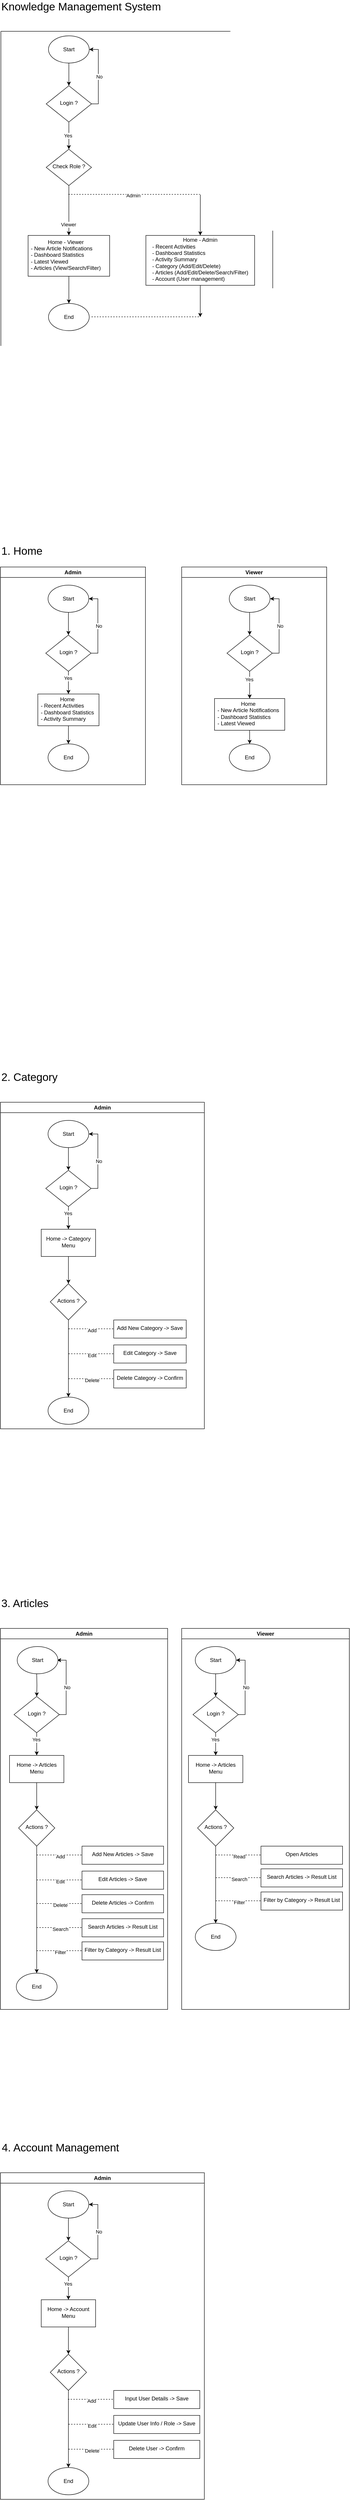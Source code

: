<mxfile version="28.2.5">
  <diagram id="C5RBs43oDa-KdzZeNtuy" name="Page-1">
    <mxGraphModel dx="1418" dy="756" grid="1" gridSize="10" guides="1" tooltips="1" connect="1" arrows="1" fold="1" page="1" pageScale="1" pageWidth="827" pageHeight="1169" math="0" shadow="0">
      <root>
        <mxCell id="WIyWlLk6GJQsqaUBKTNV-0" />
        <mxCell id="WIyWlLk6GJQsqaUBKTNV-1" parent="WIyWlLk6GJQsqaUBKTNV-0" />
        <mxCell id="KvHcU47rv7xYEL3rzJnX-13" value="" style="swimlane;startSize=0;" parent="WIyWlLk6GJQsqaUBKTNV-1" vertex="1">
          <mxGeometry x="41" y="79" width="600" height="720" as="geometry" />
        </mxCell>
        <mxCell id="KvHcU47rv7xYEL3rzJnX-27" style="edgeStyle=orthogonalEdgeStyle;rounded=0;orthogonalLoop=1;jettySize=auto;html=1;entryX=1;entryY=0.5;entryDx=0;entryDy=0;" parent="KvHcU47rv7xYEL3rzJnX-13" source="KvHcU47rv7xYEL3rzJnX-29" target="KvHcU47rv7xYEL3rzJnX-33" edge="1">
          <mxGeometry relative="1" as="geometry">
            <Array as="points">
              <mxPoint x="215" y="160" />
              <mxPoint x="215" y="40" />
            </Array>
          </mxGeometry>
        </mxCell>
        <mxCell id="KvHcU47rv7xYEL3rzJnX-28" value="No" style="edgeLabel;html=1;align=center;verticalAlign=middle;resizable=0;points=[];" parent="KvHcU47rv7xYEL3rzJnX-27" vertex="1" connectable="0">
          <mxGeometry x="-0.032" y="-2" relative="1" as="geometry">
            <mxPoint as="offset" />
          </mxGeometry>
        </mxCell>
        <mxCell id="KvHcU47rv7xYEL3rzJnX-37" value="" style="edgeStyle=orthogonalEdgeStyle;rounded=0;orthogonalLoop=1;jettySize=auto;html=1;" parent="KvHcU47rv7xYEL3rzJnX-13" source="KvHcU47rv7xYEL3rzJnX-29" target="KvHcU47rv7xYEL3rzJnX-36" edge="1">
          <mxGeometry relative="1" as="geometry" />
        </mxCell>
        <mxCell id="KvHcU47rv7xYEL3rzJnX-38" value="Yes" style="edgeLabel;html=1;align=center;verticalAlign=middle;resizable=0;points=[];" parent="KvHcU47rv7xYEL3rzJnX-37" vertex="1" connectable="0">
          <mxGeometry y="-2" relative="1" as="geometry">
            <mxPoint as="offset" />
          </mxGeometry>
        </mxCell>
        <mxCell id="KvHcU47rv7xYEL3rzJnX-29" value="Login ?" style="rhombus;whiteSpace=wrap;html=1;shadow=0;fontFamily=Helvetica;fontSize=12;align=center;strokeWidth=1;spacing=6;spacingTop=-4;" parent="KvHcU47rv7xYEL3rzJnX-13" vertex="1">
          <mxGeometry x="100" y="120" width="100" height="80" as="geometry" />
        </mxCell>
        <mxCell id="KvHcU47rv7xYEL3rzJnX-32" value="" style="edgeStyle=orthogonalEdgeStyle;rounded=0;orthogonalLoop=1;jettySize=auto;html=1;" parent="KvHcU47rv7xYEL3rzJnX-13" source="KvHcU47rv7xYEL3rzJnX-33" target="KvHcU47rv7xYEL3rzJnX-29" edge="1">
          <mxGeometry relative="1" as="geometry" />
        </mxCell>
        <mxCell id="KvHcU47rv7xYEL3rzJnX-33" value="Start" style="ellipse;whiteSpace=wrap;html=1;" parent="KvHcU47rv7xYEL3rzJnX-13" vertex="1">
          <mxGeometry x="105" y="10" width="90" height="60" as="geometry" />
        </mxCell>
        <mxCell id="KvHcU47rv7xYEL3rzJnX-57" style="edgeStyle=orthogonalEdgeStyle;rounded=0;orthogonalLoop=1;jettySize=auto;html=1;entryX=0.5;entryY=0;entryDx=0;entryDy=0;" parent="KvHcU47rv7xYEL3rzJnX-13" source="KvHcU47rv7xYEL3rzJnX-36" target="KvHcU47rv7xYEL3rzJnX-41" edge="1">
          <mxGeometry relative="1" as="geometry" />
        </mxCell>
        <mxCell id="KvHcU47rv7xYEL3rzJnX-62" value="Viewer" style="edgeLabel;html=1;align=center;verticalAlign=middle;resizable=0;points=[];" parent="KvHcU47rv7xYEL3rzJnX-57" vertex="1" connectable="0">
          <mxGeometry x="0.564" y="-1" relative="1" as="geometry">
            <mxPoint as="offset" />
          </mxGeometry>
        </mxCell>
        <mxCell id="KvHcU47rv7xYEL3rzJnX-36" value="Check Role ?" style="rhombus;whiteSpace=wrap;html=1;shadow=0;fontFamily=Helvetica;fontSize=12;align=center;strokeWidth=1;spacing=6;spacingTop=-4;" parent="KvHcU47rv7xYEL3rzJnX-13" vertex="1">
          <mxGeometry x="100" y="260" width="100" height="80" as="geometry" />
        </mxCell>
        <mxCell id="KvHcU47rv7xYEL3rzJnX-56" style="edgeStyle=orthogonalEdgeStyle;rounded=0;orthogonalLoop=1;jettySize=auto;html=1;entryX=0.5;entryY=0;entryDx=0;entryDy=0;" parent="KvHcU47rv7xYEL3rzJnX-13" source="KvHcU47rv7xYEL3rzJnX-41" target="KvHcU47rv7xYEL3rzJnX-54" edge="1">
          <mxGeometry relative="1" as="geometry" />
        </mxCell>
        <mxCell id="KvHcU47rv7xYEL3rzJnX-41" value="&lt;div style=&quot;text-align: center;&quot;&gt;&lt;span style=&quot;background-color: transparent; color: light-dark(rgb(0, 0, 0), rgb(255, 255, 255));&quot;&gt;Home - Viewer&lt;/span&gt;&lt;/div&gt;- New Article Notifications&lt;br&gt;- Dashboard Statistics&lt;br&gt;- Latest Viewed&lt;br&gt;- Articles (View/Search/Filter)" style="whiteSpace=wrap;html=1;shadow=0;strokeWidth=1;spacing=6;spacingTop=-4;align=left;" parent="KvHcU47rv7xYEL3rzJnX-13" vertex="1">
          <mxGeometry x="60" y="450" width="180" height="90" as="geometry" />
        </mxCell>
        <mxCell id="KvHcU47rv7xYEL3rzJnX-54" value="End" style="ellipse;whiteSpace=wrap;html=1;" parent="KvHcU47rv7xYEL3rzJnX-13" vertex="1">
          <mxGeometry x="105" y="600" width="90" height="60" as="geometry" />
        </mxCell>
        <mxCell id="KvHcU47rv7xYEL3rzJnX-58" value="&lt;div&gt;&lt;span style=&quot;background-color: transparent; color: light-dark(rgb(0, 0, 0), rgb(255, 255, 255));&quot;&gt;Home - Admin&lt;/span&gt;&lt;/div&gt;&lt;span style=&quot;&quot;&gt;&lt;div style=&quot;text-align: left;&quot;&gt;&lt;span style=&quot;background-color: transparent; color: light-dark(rgb(0, 0, 0), rgb(255, 255, 255));&quot;&gt;- Recent Activities&lt;br&gt;- Dashboard Statistics&lt;br&gt;- Activity Summary&lt;/span&gt;&lt;/div&gt;&lt;/span&gt;&lt;span style=&quot;&quot;&gt;&lt;div style=&quot;text-align: left;&quot;&gt;&lt;span style=&quot;background-color: transparent; color: light-dark(rgb(0, 0, 0), rgb(255, 255, 255));&quot;&gt;- Category (Add/Edit/Delete)&lt;/span&gt;&lt;/div&gt;&lt;/span&gt;&lt;span style=&quot;&quot;&gt;&lt;div style=&quot;text-align: left;&quot;&gt;&lt;span style=&quot;background-color: transparent; color: light-dark(rgb(0, 0, 0), rgb(255, 255, 255));&quot;&gt;- Articles (Add/Edit/Delete/Search/Filter)&lt;br&gt;- Account (User management)&lt;/span&gt;&lt;/div&gt;&lt;/span&gt;" style="whiteSpace=wrap;html=1;shadow=0;strokeWidth=1;spacing=6;spacingTop=-4;" parent="KvHcU47rv7xYEL3rzJnX-13" vertex="1">
          <mxGeometry x="320" y="450" width="240" height="110" as="geometry" />
        </mxCell>
        <mxCell id="KvHcU47rv7xYEL3rzJnX-59" value="" style="endArrow=classic;html=1;rounded=0;entryX=0.5;entryY=0;entryDx=0;entryDy=0;exitX=0.667;exitY=0.5;exitDx=0;exitDy=0;exitPerimeter=0;" parent="KvHcU47rv7xYEL3rzJnX-13" target="KvHcU47rv7xYEL3rzJnX-58" edge="1">
          <mxGeometry width="50" height="50" relative="1" as="geometry">
            <mxPoint x="440.2" y="360" as="sourcePoint" />
            <mxPoint x="400" y="350" as="targetPoint" />
          </mxGeometry>
        </mxCell>
        <mxCell id="KvHcU47rv7xYEL3rzJnX-63" value="" style="endArrow=classic;html=1;rounded=0;exitX=0.5;exitY=1;exitDx=0;exitDy=0;" parent="KvHcU47rv7xYEL3rzJnX-13" source="KvHcU47rv7xYEL3rzJnX-58" edge="1">
          <mxGeometry width="50" height="50" relative="1" as="geometry">
            <mxPoint x="350" y="400" as="sourcePoint" />
            <mxPoint x="440" y="630" as="targetPoint" />
          </mxGeometry>
        </mxCell>
        <mxCell id="KvHcU47rv7xYEL3rzJnX-64" value="" style="endArrow=none;dashed=1;html=1;rounded=0;" parent="KvHcU47rv7xYEL3rzJnX-13" edge="1">
          <mxGeometry width="50" height="50" relative="1" as="geometry">
            <mxPoint x="200" y="629.5" as="sourcePoint" />
            <mxPoint x="440" y="629.5" as="targetPoint" />
            <Array as="points">
              <mxPoint x="200" y="629.5" />
            </Array>
          </mxGeometry>
        </mxCell>
        <mxCell id="KvHcU47rv7xYEL3rzJnX-60" value="" style="endArrow=none;dashed=1;html=1;rounded=0;" parent="KvHcU47rv7xYEL3rzJnX-13" edge="1">
          <mxGeometry width="50" height="50" relative="1" as="geometry">
            <mxPoint x="149" y="359.5" as="sourcePoint" />
            <mxPoint x="439" y="359.5" as="targetPoint" />
          </mxGeometry>
        </mxCell>
        <mxCell id="KvHcU47rv7xYEL3rzJnX-61" value="Admin" style="edgeLabel;html=1;align=center;verticalAlign=middle;resizable=0;points=[];" parent="KvHcU47rv7xYEL3rzJnX-60" vertex="1" connectable="0">
          <mxGeometry x="-0.014" y="-2" relative="1" as="geometry">
            <mxPoint as="offset" />
          </mxGeometry>
        </mxCell>
        <mxCell id="snpb0dGP6pKVzHkLgJxg-0" value="&lt;font style=&quot;font-size: 24px;&quot;&gt;Knowledge Management System&lt;/font&gt;" style="text;html=1;align=left;verticalAlign=middle;whiteSpace=wrap;rounded=0;" parent="WIyWlLk6GJQsqaUBKTNV-1" vertex="1">
          <mxGeometry x="40" y="10" width="380" height="30" as="geometry" />
        </mxCell>
        <mxCell id="snpb0dGP6pKVzHkLgJxg-1" value="Admin" style="swimlane;whiteSpace=wrap;html=1;" parent="WIyWlLk6GJQsqaUBKTNV-1" vertex="1">
          <mxGeometry x="40" y="1260" width="320" height="480" as="geometry">
            <mxRectangle x="430" y="510" width="140" height="30" as="alternateBounds" />
          </mxGeometry>
        </mxCell>
        <mxCell id="snpb0dGP6pKVzHkLgJxg-2" value="" style="edgeStyle=orthogonalEdgeStyle;rounded=0;orthogonalLoop=1;jettySize=auto;html=1;" parent="snpb0dGP6pKVzHkLgJxg-1" source="snpb0dGP6pKVzHkLgJxg-6" target="snpb0dGP6pKVzHkLgJxg-8" edge="1">
          <mxGeometry relative="1" as="geometry" />
        </mxCell>
        <mxCell id="snpb0dGP6pKVzHkLgJxg-3" value="Yes" style="edgeLabel;html=1;align=center;verticalAlign=middle;resizable=0;points=[];" parent="snpb0dGP6pKVzHkLgJxg-2" vertex="1" connectable="0">
          <mxGeometry x="-0.4" y="-1" relative="1" as="geometry">
            <mxPoint as="offset" />
          </mxGeometry>
        </mxCell>
        <mxCell id="snpb0dGP6pKVzHkLgJxg-4" style="edgeStyle=orthogonalEdgeStyle;rounded=0;orthogonalLoop=1;jettySize=auto;html=1;entryX=1;entryY=0.5;entryDx=0;entryDy=0;" parent="snpb0dGP6pKVzHkLgJxg-1" source="snpb0dGP6pKVzHkLgJxg-6" target="snpb0dGP6pKVzHkLgJxg-10" edge="1">
          <mxGeometry relative="1" as="geometry">
            <Array as="points">
              <mxPoint x="215" y="190" />
              <mxPoint x="215" y="70" />
            </Array>
          </mxGeometry>
        </mxCell>
        <mxCell id="snpb0dGP6pKVzHkLgJxg-5" value="No" style="edgeLabel;html=1;align=center;verticalAlign=middle;resizable=0;points=[];" parent="snpb0dGP6pKVzHkLgJxg-4" vertex="1" connectable="0">
          <mxGeometry x="-0.032" y="-2" relative="1" as="geometry">
            <mxPoint as="offset" />
          </mxGeometry>
        </mxCell>
        <mxCell id="snpb0dGP6pKVzHkLgJxg-6" value="Login ?" style="rhombus;whiteSpace=wrap;html=1;shadow=0;fontFamily=Helvetica;fontSize=12;align=center;strokeWidth=1;spacing=6;spacingTop=-4;" parent="snpb0dGP6pKVzHkLgJxg-1" vertex="1">
          <mxGeometry x="100" y="150" width="100" height="80" as="geometry" />
        </mxCell>
        <mxCell id="snpb0dGP6pKVzHkLgJxg-7" value="" style="edgeStyle=orthogonalEdgeStyle;rounded=0;orthogonalLoop=1;jettySize=auto;html=1;" parent="snpb0dGP6pKVzHkLgJxg-1" source="snpb0dGP6pKVzHkLgJxg-8" target="snpb0dGP6pKVzHkLgJxg-11" edge="1">
          <mxGeometry relative="1" as="geometry" />
        </mxCell>
        <mxCell id="snpb0dGP6pKVzHkLgJxg-8" value="&lt;div style=&quot;&quot;&gt;&lt;div style=&quot;text-align: center;&quot;&gt;&lt;span style=&quot;background-color: transparent; color: light-dark(rgb(0, 0, 0), rgb(255, 255, 255));&quot;&gt;Home&lt;/span&gt;&lt;/div&gt;&lt;div style=&quot;&quot;&gt;&lt;span style=&quot;background-color: transparent; color: light-dark(rgb(0, 0, 0), rgb(255, 255, 255));&quot;&gt;- Recent Activities&lt;/span&gt;&lt;/div&gt;&lt;span style=&quot;&quot;&gt;- Dashboard Statistics&lt;/span&gt;&lt;/div&gt;&lt;div style=&quot;&quot;&gt;&lt;span style=&quot;background-color: transparent; color: light-dark(rgb(0, 0, 0), rgb(255, 255, 255));&quot;&gt;- Activity Summary&lt;/span&gt;&lt;/div&gt;" style="whiteSpace=wrap;html=1;shadow=0;strokeWidth=1;spacing=6;spacingTop=-4;align=left;" parent="snpb0dGP6pKVzHkLgJxg-1" vertex="1">
          <mxGeometry x="82.5" y="280" width="135" height="70" as="geometry" />
        </mxCell>
        <mxCell id="snpb0dGP6pKVzHkLgJxg-9" value="" style="edgeStyle=orthogonalEdgeStyle;rounded=0;orthogonalLoop=1;jettySize=auto;html=1;" parent="snpb0dGP6pKVzHkLgJxg-1" source="snpb0dGP6pKVzHkLgJxg-10" target="snpb0dGP6pKVzHkLgJxg-6" edge="1">
          <mxGeometry relative="1" as="geometry" />
        </mxCell>
        <mxCell id="snpb0dGP6pKVzHkLgJxg-10" value="Start" style="ellipse;whiteSpace=wrap;html=1;" parent="snpb0dGP6pKVzHkLgJxg-1" vertex="1">
          <mxGeometry x="105" y="40" width="90" height="60" as="geometry" />
        </mxCell>
        <mxCell id="snpb0dGP6pKVzHkLgJxg-11" value="End" style="ellipse;whiteSpace=wrap;html=1;" parent="snpb0dGP6pKVzHkLgJxg-1" vertex="1">
          <mxGeometry x="105" y="390" width="90" height="60" as="geometry" />
        </mxCell>
        <mxCell id="snpb0dGP6pKVzHkLgJxg-12" value="Viewer" style="swimlane;whiteSpace=wrap;html=1;" parent="WIyWlLk6GJQsqaUBKTNV-1" vertex="1">
          <mxGeometry x="440" y="1260" width="320" height="480" as="geometry">
            <mxRectangle x="430" y="510" width="140" height="30" as="alternateBounds" />
          </mxGeometry>
        </mxCell>
        <mxCell id="snpb0dGP6pKVzHkLgJxg-13" value="" style="edgeStyle=orthogonalEdgeStyle;rounded=0;orthogonalLoop=1;jettySize=auto;html=1;" parent="snpb0dGP6pKVzHkLgJxg-12" source="snpb0dGP6pKVzHkLgJxg-17" target="snpb0dGP6pKVzHkLgJxg-19" edge="1">
          <mxGeometry relative="1" as="geometry" />
        </mxCell>
        <mxCell id="snpb0dGP6pKVzHkLgJxg-14" value="Yes" style="edgeLabel;html=1;align=center;verticalAlign=middle;resizable=0;points=[];" parent="snpb0dGP6pKVzHkLgJxg-13" vertex="1" connectable="0">
          <mxGeometry x="-0.4" y="-1" relative="1" as="geometry">
            <mxPoint as="offset" />
          </mxGeometry>
        </mxCell>
        <mxCell id="snpb0dGP6pKVzHkLgJxg-15" style="edgeStyle=orthogonalEdgeStyle;rounded=0;orthogonalLoop=1;jettySize=auto;html=1;entryX=1;entryY=0.5;entryDx=0;entryDy=0;" parent="snpb0dGP6pKVzHkLgJxg-12" source="snpb0dGP6pKVzHkLgJxg-17" target="snpb0dGP6pKVzHkLgJxg-21" edge="1">
          <mxGeometry relative="1" as="geometry">
            <Array as="points">
              <mxPoint x="215" y="190" />
              <mxPoint x="215" y="70" />
            </Array>
          </mxGeometry>
        </mxCell>
        <mxCell id="snpb0dGP6pKVzHkLgJxg-16" value="No" style="edgeLabel;html=1;align=center;verticalAlign=middle;resizable=0;points=[];" parent="snpb0dGP6pKVzHkLgJxg-15" vertex="1" connectable="0">
          <mxGeometry x="-0.032" y="-2" relative="1" as="geometry">
            <mxPoint as="offset" />
          </mxGeometry>
        </mxCell>
        <mxCell id="snpb0dGP6pKVzHkLgJxg-17" value="Login ?" style="rhombus;whiteSpace=wrap;html=1;shadow=0;fontFamily=Helvetica;fontSize=12;align=center;strokeWidth=1;spacing=6;spacingTop=-4;" parent="snpb0dGP6pKVzHkLgJxg-12" vertex="1">
          <mxGeometry x="100" y="150" width="100" height="80" as="geometry" />
        </mxCell>
        <mxCell id="snpb0dGP6pKVzHkLgJxg-18" value="" style="edgeStyle=orthogonalEdgeStyle;rounded=0;orthogonalLoop=1;jettySize=auto;html=1;" parent="snpb0dGP6pKVzHkLgJxg-12" source="snpb0dGP6pKVzHkLgJxg-19" target="snpb0dGP6pKVzHkLgJxg-22" edge="1">
          <mxGeometry relative="1" as="geometry" />
        </mxCell>
        <mxCell id="snpb0dGP6pKVzHkLgJxg-19" value="&lt;div style=&quot;text-align: center;&quot;&gt;&lt;span style=&quot;background-color: transparent; color: light-dark(rgb(0, 0, 0), rgb(255, 255, 255));&quot;&gt;Home&lt;/span&gt;&lt;/div&gt;&lt;span style=&quot;&quot;&gt;&lt;div style=&quot;&quot;&gt;- New Article Notifications&lt;br&gt;- Dashboard Statistics&lt;br&gt;- Latest Viewed&lt;span style=&quot;background-color: transparent; color: light-dark(rgb(0, 0, 0), rgb(255, 255, 255));&quot;&gt;&lt;/span&gt;&lt;/div&gt;&lt;/span&gt;" style="whiteSpace=wrap;html=1;shadow=0;strokeWidth=1;spacing=6;spacingTop=-4;align=left;" parent="snpb0dGP6pKVzHkLgJxg-12" vertex="1">
          <mxGeometry x="72.5" y="290" width="155" height="70" as="geometry" />
        </mxCell>
        <mxCell id="snpb0dGP6pKVzHkLgJxg-20" value="" style="edgeStyle=orthogonalEdgeStyle;rounded=0;orthogonalLoop=1;jettySize=auto;html=1;" parent="snpb0dGP6pKVzHkLgJxg-12" source="snpb0dGP6pKVzHkLgJxg-21" target="snpb0dGP6pKVzHkLgJxg-17" edge="1">
          <mxGeometry relative="1" as="geometry" />
        </mxCell>
        <mxCell id="snpb0dGP6pKVzHkLgJxg-21" value="Start" style="ellipse;whiteSpace=wrap;html=1;" parent="snpb0dGP6pKVzHkLgJxg-12" vertex="1">
          <mxGeometry x="105" y="40" width="90" height="60" as="geometry" />
        </mxCell>
        <mxCell id="snpb0dGP6pKVzHkLgJxg-22" value="End" style="ellipse;whiteSpace=wrap;html=1;" parent="snpb0dGP6pKVzHkLgJxg-12" vertex="1">
          <mxGeometry x="105" y="390" width="90" height="60" as="geometry" />
        </mxCell>
        <mxCell id="snpb0dGP6pKVzHkLgJxg-23" value="&lt;font style=&quot;font-size: 24px;&quot;&gt;1. Home&lt;/font&gt;" style="text;html=1;align=left;verticalAlign=middle;whiteSpace=wrap;rounded=0;" parent="WIyWlLk6GJQsqaUBKTNV-1" vertex="1">
          <mxGeometry x="40" y="1210" width="120" height="30" as="geometry" />
        </mxCell>
        <mxCell id="snpb0dGP6pKVzHkLgJxg-24" value="Admin" style="swimlane;whiteSpace=wrap;html=1;" parent="WIyWlLk6GJQsqaUBKTNV-1" vertex="1">
          <mxGeometry x="40" y="2440" width="450" height="720" as="geometry">
            <mxRectangle x="430" y="510" width="140" height="30" as="alternateBounds" />
          </mxGeometry>
        </mxCell>
        <mxCell id="snpb0dGP6pKVzHkLgJxg-25" value="" style="edgeStyle=orthogonalEdgeStyle;rounded=0;orthogonalLoop=1;jettySize=auto;html=1;" parent="snpb0dGP6pKVzHkLgJxg-24" source="snpb0dGP6pKVzHkLgJxg-29" target="snpb0dGP6pKVzHkLgJxg-31" edge="1">
          <mxGeometry relative="1" as="geometry" />
        </mxCell>
        <mxCell id="snpb0dGP6pKVzHkLgJxg-26" value="Yes" style="edgeLabel;html=1;align=center;verticalAlign=middle;resizable=0;points=[];" parent="snpb0dGP6pKVzHkLgJxg-25" vertex="1" connectable="0">
          <mxGeometry x="-0.4" y="-1" relative="1" as="geometry">
            <mxPoint as="offset" />
          </mxGeometry>
        </mxCell>
        <mxCell id="snpb0dGP6pKVzHkLgJxg-27" style="edgeStyle=orthogonalEdgeStyle;rounded=0;orthogonalLoop=1;jettySize=auto;html=1;entryX=1;entryY=0.5;entryDx=0;entryDy=0;" parent="snpb0dGP6pKVzHkLgJxg-24" source="snpb0dGP6pKVzHkLgJxg-29" target="snpb0dGP6pKVzHkLgJxg-33" edge="1">
          <mxGeometry relative="1" as="geometry">
            <Array as="points">
              <mxPoint x="215" y="190" />
              <mxPoint x="215" y="70" />
            </Array>
          </mxGeometry>
        </mxCell>
        <mxCell id="snpb0dGP6pKVzHkLgJxg-28" value="No" style="edgeLabel;html=1;align=center;verticalAlign=middle;resizable=0;points=[];" parent="snpb0dGP6pKVzHkLgJxg-27" vertex="1" connectable="0">
          <mxGeometry x="-0.032" y="-2" relative="1" as="geometry">
            <mxPoint as="offset" />
          </mxGeometry>
        </mxCell>
        <mxCell id="snpb0dGP6pKVzHkLgJxg-29" value="Login ?" style="rhombus;whiteSpace=wrap;html=1;shadow=0;fontFamily=Helvetica;fontSize=12;align=center;strokeWidth=1;spacing=6;spacingTop=-4;" parent="snpb0dGP6pKVzHkLgJxg-24" vertex="1">
          <mxGeometry x="100" y="150" width="100" height="80" as="geometry" />
        </mxCell>
        <mxCell id="snpb0dGP6pKVzHkLgJxg-30" value="" style="edgeStyle=orthogonalEdgeStyle;rounded=0;orthogonalLoop=1;jettySize=auto;html=1;" parent="snpb0dGP6pKVzHkLgJxg-24" source="snpb0dGP6pKVzHkLgJxg-31" target="snpb0dGP6pKVzHkLgJxg-35" edge="1">
          <mxGeometry relative="1" as="geometry" />
        </mxCell>
        <mxCell id="snpb0dGP6pKVzHkLgJxg-31" value="Home -&amp;gt; Category Menu" style="whiteSpace=wrap;html=1;shadow=0;strokeWidth=1;spacing=6;spacingTop=-4;" parent="snpb0dGP6pKVzHkLgJxg-24" vertex="1">
          <mxGeometry x="90" y="280" width="120" height="60" as="geometry" />
        </mxCell>
        <mxCell id="snpb0dGP6pKVzHkLgJxg-32" value="" style="edgeStyle=orthogonalEdgeStyle;rounded=0;orthogonalLoop=1;jettySize=auto;html=1;" parent="snpb0dGP6pKVzHkLgJxg-24" source="snpb0dGP6pKVzHkLgJxg-33" target="snpb0dGP6pKVzHkLgJxg-29" edge="1">
          <mxGeometry relative="1" as="geometry" />
        </mxCell>
        <mxCell id="snpb0dGP6pKVzHkLgJxg-33" value="Start" style="ellipse;whiteSpace=wrap;html=1;" parent="snpb0dGP6pKVzHkLgJxg-24" vertex="1">
          <mxGeometry x="105" y="40" width="90" height="60" as="geometry" />
        </mxCell>
        <mxCell id="snpb0dGP6pKVzHkLgJxg-34" style="edgeStyle=orthogonalEdgeStyle;rounded=0;orthogonalLoop=1;jettySize=auto;html=1;entryX=0.5;entryY=0;entryDx=0;entryDy=0;" parent="snpb0dGP6pKVzHkLgJxg-24" source="snpb0dGP6pKVzHkLgJxg-35" target="snpb0dGP6pKVzHkLgJxg-36" edge="1">
          <mxGeometry relative="1" as="geometry" />
        </mxCell>
        <mxCell id="snpb0dGP6pKVzHkLgJxg-35" value="Actions ?" style="rhombus;whiteSpace=wrap;html=1;shadow=0;strokeWidth=1;spacing=6;spacingTop=-4;" parent="snpb0dGP6pKVzHkLgJxg-24" vertex="1">
          <mxGeometry x="110" y="400" width="80" height="80" as="geometry" />
        </mxCell>
        <mxCell id="snpb0dGP6pKVzHkLgJxg-36" value="End" style="ellipse;whiteSpace=wrap;html=1;" parent="snpb0dGP6pKVzHkLgJxg-24" vertex="1">
          <mxGeometry x="105" y="650" width="90" height="60" as="geometry" />
        </mxCell>
        <mxCell id="snpb0dGP6pKVzHkLgJxg-37" value="Add New Category -&amp;gt; Save" style="whiteSpace=wrap;html=1;shadow=0;strokeWidth=1;spacing=6;spacingTop=-4;" parent="snpb0dGP6pKVzHkLgJxg-24" vertex="1">
          <mxGeometry x="250" y="480" width="160" height="40" as="geometry" />
        </mxCell>
        <mxCell id="snpb0dGP6pKVzHkLgJxg-38" value="Edit Category -&amp;gt; Save" style="whiteSpace=wrap;html=1;shadow=0;strokeWidth=1;spacing=6;spacingTop=-4;" parent="snpb0dGP6pKVzHkLgJxg-24" vertex="1">
          <mxGeometry x="250" y="535" width="160" height="40" as="geometry" />
        </mxCell>
        <mxCell id="snpb0dGP6pKVzHkLgJxg-39" value="" style="endArrow=none;dashed=1;html=1;rounded=0;" parent="snpb0dGP6pKVzHkLgJxg-24" edge="1">
          <mxGeometry width="50" height="50" relative="1" as="geometry">
            <mxPoint x="150" y="554.5" as="sourcePoint" />
            <mxPoint x="250" y="554.5" as="targetPoint" />
          </mxGeometry>
        </mxCell>
        <mxCell id="snpb0dGP6pKVzHkLgJxg-40" value="Text" style="edgeLabel;html=1;align=center;verticalAlign=middle;resizable=0;points=[];" parent="snpb0dGP6pKVzHkLgJxg-39" vertex="1" connectable="0">
          <mxGeometry x="0.02" y="-2" relative="1" as="geometry">
            <mxPoint as="offset" />
          </mxGeometry>
        </mxCell>
        <mxCell id="snpb0dGP6pKVzHkLgJxg-41" value="Edit" style="edgeLabel;html=1;align=center;verticalAlign=middle;resizable=0;points=[];" parent="snpb0dGP6pKVzHkLgJxg-39" vertex="1" connectable="0">
          <mxGeometry x="0.04" y="-3" relative="1" as="geometry">
            <mxPoint as="offset" />
          </mxGeometry>
        </mxCell>
        <mxCell id="snpb0dGP6pKVzHkLgJxg-42" value="Delete Category -&amp;gt; Confirm" style="whiteSpace=wrap;html=1;shadow=0;strokeWidth=1;spacing=6;spacingTop=-4;" parent="snpb0dGP6pKVzHkLgJxg-24" vertex="1">
          <mxGeometry x="250" y="590" width="160" height="40" as="geometry" />
        </mxCell>
        <mxCell id="snpb0dGP6pKVzHkLgJxg-43" value="" style="endArrow=none;dashed=1;html=1;rounded=0;" parent="snpb0dGP6pKVzHkLgJxg-24" edge="1">
          <mxGeometry width="50" height="50" relative="1" as="geometry">
            <mxPoint x="150" y="609.5" as="sourcePoint" />
            <mxPoint x="250" y="609.5" as="targetPoint" />
          </mxGeometry>
        </mxCell>
        <mxCell id="snpb0dGP6pKVzHkLgJxg-44" value="Text" style="edgeLabel;html=1;align=center;verticalAlign=middle;resizable=0;points=[];" parent="snpb0dGP6pKVzHkLgJxg-43" vertex="1" connectable="0">
          <mxGeometry x="0.02" y="-2" relative="1" as="geometry">
            <mxPoint as="offset" />
          </mxGeometry>
        </mxCell>
        <mxCell id="snpb0dGP6pKVzHkLgJxg-45" value="Delete" style="edgeLabel;html=1;align=center;verticalAlign=middle;resizable=0;points=[];" parent="snpb0dGP6pKVzHkLgJxg-43" vertex="1" connectable="0">
          <mxGeometry x="0.04" y="-3" relative="1" as="geometry">
            <mxPoint as="offset" />
          </mxGeometry>
        </mxCell>
        <mxCell id="snpb0dGP6pKVzHkLgJxg-46" value="" style="endArrow=none;dashed=1;html=1;rounded=0;" parent="snpb0dGP6pKVzHkLgJxg-24" edge="1">
          <mxGeometry width="50" height="50" relative="1" as="geometry">
            <mxPoint x="150" y="499.5" as="sourcePoint" />
            <mxPoint x="250" y="499.5" as="targetPoint" />
          </mxGeometry>
        </mxCell>
        <mxCell id="snpb0dGP6pKVzHkLgJxg-47" value="Text" style="edgeLabel;html=1;align=center;verticalAlign=middle;resizable=0;points=[];" parent="snpb0dGP6pKVzHkLgJxg-46" vertex="1" connectable="0">
          <mxGeometry x="0.02" y="-2" relative="1" as="geometry">
            <mxPoint as="offset" />
          </mxGeometry>
        </mxCell>
        <mxCell id="snpb0dGP6pKVzHkLgJxg-48" value="Add" style="edgeLabel;html=1;align=center;verticalAlign=middle;resizable=0;points=[];" parent="snpb0dGP6pKVzHkLgJxg-46" vertex="1" connectable="0">
          <mxGeometry x="0.04" y="-3" relative="1" as="geometry">
            <mxPoint as="offset" />
          </mxGeometry>
        </mxCell>
        <mxCell id="snpb0dGP6pKVzHkLgJxg-49" value="&lt;font style=&quot;font-size: 24px;&quot;&gt;2. Category&lt;/font&gt;" style="text;html=1;align=left;verticalAlign=middle;whiteSpace=wrap;rounded=0;" parent="WIyWlLk6GJQsqaUBKTNV-1" vertex="1">
          <mxGeometry x="40" y="2370" width="140" height="30" as="geometry" />
        </mxCell>
        <mxCell id="snpb0dGP6pKVzHkLgJxg-51" value="Admin" style="swimlane;whiteSpace=wrap;html=1;" parent="WIyWlLk6GJQsqaUBKTNV-1" vertex="1">
          <mxGeometry x="40" y="3600" width="369" height="840" as="geometry">
            <mxRectangle x="430" y="510" width="140" height="30" as="alternateBounds" />
          </mxGeometry>
        </mxCell>
        <mxCell id="snpb0dGP6pKVzHkLgJxg-52" value="" style="edgeStyle=orthogonalEdgeStyle;rounded=0;orthogonalLoop=1;jettySize=auto;html=1;" parent="snpb0dGP6pKVzHkLgJxg-51" source="snpb0dGP6pKVzHkLgJxg-56" target="snpb0dGP6pKVzHkLgJxg-58" edge="1">
          <mxGeometry relative="1" as="geometry" />
        </mxCell>
        <mxCell id="snpb0dGP6pKVzHkLgJxg-53" value="Yes" style="edgeLabel;html=1;align=center;verticalAlign=middle;resizable=0;points=[];" parent="snpb0dGP6pKVzHkLgJxg-52" vertex="1" connectable="0">
          <mxGeometry x="-0.4" y="-1" relative="1" as="geometry">
            <mxPoint as="offset" />
          </mxGeometry>
        </mxCell>
        <mxCell id="snpb0dGP6pKVzHkLgJxg-54" style="edgeStyle=orthogonalEdgeStyle;rounded=0;orthogonalLoop=1;jettySize=auto;html=1;entryX=1;entryY=0.5;entryDx=0;entryDy=0;" parent="snpb0dGP6pKVzHkLgJxg-51" source="snpb0dGP6pKVzHkLgJxg-56" edge="1">
          <mxGeometry relative="1" as="geometry">
            <Array as="points">
              <mxPoint x="145" y="190" />
              <mxPoint x="145" y="70" />
            </Array>
            <mxPoint x="125" y="70" as="targetPoint" />
          </mxGeometry>
        </mxCell>
        <mxCell id="snpb0dGP6pKVzHkLgJxg-55" value="No" style="edgeLabel;html=1;align=center;verticalAlign=middle;resizable=0;points=[];" parent="snpb0dGP6pKVzHkLgJxg-54" vertex="1" connectable="0">
          <mxGeometry x="-0.032" y="-2" relative="1" as="geometry">
            <mxPoint as="offset" />
          </mxGeometry>
        </mxCell>
        <mxCell id="snpb0dGP6pKVzHkLgJxg-56" value="Login ?" style="rhombus;whiteSpace=wrap;html=1;shadow=0;fontFamily=Helvetica;fontSize=12;align=center;strokeWidth=1;spacing=6;spacingTop=-4;" parent="snpb0dGP6pKVzHkLgJxg-51" vertex="1">
          <mxGeometry x="30" y="150" width="100" height="80" as="geometry" />
        </mxCell>
        <mxCell id="snpb0dGP6pKVzHkLgJxg-57" value="" style="edgeStyle=orthogonalEdgeStyle;rounded=0;orthogonalLoop=1;jettySize=auto;html=1;" parent="snpb0dGP6pKVzHkLgJxg-51" source="snpb0dGP6pKVzHkLgJxg-58" target="snpb0dGP6pKVzHkLgJxg-62" edge="1">
          <mxGeometry relative="1" as="geometry" />
        </mxCell>
        <mxCell id="snpb0dGP6pKVzHkLgJxg-58" value="Home -&amp;gt; Articles Menu" style="whiteSpace=wrap;html=1;shadow=0;strokeWidth=1;spacing=6;spacingTop=-4;" parent="snpb0dGP6pKVzHkLgJxg-51" vertex="1">
          <mxGeometry x="20" y="280" width="120" height="60" as="geometry" />
        </mxCell>
        <mxCell id="snpb0dGP6pKVzHkLgJxg-59" value="" style="edgeStyle=orthogonalEdgeStyle;rounded=0;orthogonalLoop=1;jettySize=auto;html=1;" parent="snpb0dGP6pKVzHkLgJxg-51" target="snpb0dGP6pKVzHkLgJxg-56" edge="1">
          <mxGeometry relative="1" as="geometry">
            <mxPoint x="80" y="100" as="sourcePoint" />
          </mxGeometry>
        </mxCell>
        <mxCell id="snpb0dGP6pKVzHkLgJxg-60" value="Start" style="ellipse;whiteSpace=wrap;html=1;" parent="snpb0dGP6pKVzHkLgJxg-51" vertex="1">
          <mxGeometry x="37" y="40" width="90" height="60" as="geometry" />
        </mxCell>
        <mxCell id="snpb0dGP6pKVzHkLgJxg-61" style="edgeStyle=orthogonalEdgeStyle;rounded=0;orthogonalLoop=1;jettySize=auto;html=1;entryX=0.5;entryY=0;entryDx=0;entryDy=0;" parent="snpb0dGP6pKVzHkLgJxg-51" source="snpb0dGP6pKVzHkLgJxg-62" target="snpb0dGP6pKVzHkLgJxg-63" edge="1">
          <mxGeometry relative="1" as="geometry" />
        </mxCell>
        <mxCell id="snpb0dGP6pKVzHkLgJxg-62" value="Actions ?" style="rhombus;whiteSpace=wrap;html=1;shadow=0;strokeWidth=1;spacing=6;spacingTop=-4;" parent="snpb0dGP6pKVzHkLgJxg-51" vertex="1">
          <mxGeometry x="40" y="400" width="80" height="80" as="geometry" />
        </mxCell>
        <mxCell id="snpb0dGP6pKVzHkLgJxg-63" value="End" style="ellipse;whiteSpace=wrap;html=1;" parent="snpb0dGP6pKVzHkLgJxg-51" vertex="1">
          <mxGeometry x="35" y="760" width="90" height="60" as="geometry" />
        </mxCell>
        <mxCell id="snpb0dGP6pKVzHkLgJxg-64" value="Add New Articles -&amp;gt; Save" style="whiteSpace=wrap;html=1;shadow=0;strokeWidth=1;spacing=6;spacingTop=-4;" parent="snpb0dGP6pKVzHkLgJxg-51" vertex="1">
          <mxGeometry x="180" y="480" width="180" height="40" as="geometry" />
        </mxCell>
        <mxCell id="snpb0dGP6pKVzHkLgJxg-65" value="Edit Articles -&amp;gt; Save" style="whiteSpace=wrap;html=1;shadow=0;strokeWidth=1;spacing=6;spacingTop=-4;" parent="snpb0dGP6pKVzHkLgJxg-51" vertex="1">
          <mxGeometry x="180" y="535" width="180" height="40" as="geometry" />
        </mxCell>
        <mxCell id="snpb0dGP6pKVzHkLgJxg-66" value="" style="endArrow=none;dashed=1;html=1;rounded=0;" parent="snpb0dGP6pKVzHkLgJxg-51" edge="1">
          <mxGeometry width="50" height="50" relative="1" as="geometry">
            <mxPoint x="80" y="554.5" as="sourcePoint" />
            <mxPoint x="180" y="554.5" as="targetPoint" />
          </mxGeometry>
        </mxCell>
        <mxCell id="snpb0dGP6pKVzHkLgJxg-67" value="Text" style="edgeLabel;html=1;align=center;verticalAlign=middle;resizable=0;points=[];" parent="snpb0dGP6pKVzHkLgJxg-66" vertex="1" connectable="0">
          <mxGeometry x="0.02" y="-2" relative="1" as="geometry">
            <mxPoint as="offset" />
          </mxGeometry>
        </mxCell>
        <mxCell id="snpb0dGP6pKVzHkLgJxg-68" value="Edit" style="edgeLabel;html=1;align=center;verticalAlign=middle;resizable=0;points=[];" parent="snpb0dGP6pKVzHkLgJxg-66" vertex="1" connectable="0">
          <mxGeometry x="0.04" y="-3" relative="1" as="geometry">
            <mxPoint as="offset" />
          </mxGeometry>
        </mxCell>
        <mxCell id="snpb0dGP6pKVzHkLgJxg-69" value="Delete Articles&amp;nbsp;&lt;span style=&quot;background-color: transparent; color: light-dark(rgb(0, 0, 0), rgb(255, 255, 255));&quot;&gt;-&amp;gt; Confirm&lt;/span&gt;" style="whiteSpace=wrap;html=1;shadow=0;strokeWidth=1;spacing=6;spacingTop=-4;" parent="snpb0dGP6pKVzHkLgJxg-51" vertex="1">
          <mxGeometry x="180" y="587" width="180" height="40" as="geometry" />
        </mxCell>
        <mxCell id="snpb0dGP6pKVzHkLgJxg-70" value="" style="endArrow=none;dashed=1;html=1;rounded=0;" parent="snpb0dGP6pKVzHkLgJxg-51" edge="1">
          <mxGeometry width="50" height="50" relative="1" as="geometry">
            <mxPoint x="80" y="606.5" as="sourcePoint" />
            <mxPoint x="180" y="606.5" as="targetPoint" />
          </mxGeometry>
        </mxCell>
        <mxCell id="snpb0dGP6pKVzHkLgJxg-71" value="Text" style="edgeLabel;html=1;align=center;verticalAlign=middle;resizable=0;points=[];" parent="snpb0dGP6pKVzHkLgJxg-70" vertex="1" connectable="0">
          <mxGeometry x="0.02" y="-2" relative="1" as="geometry">
            <mxPoint as="offset" />
          </mxGeometry>
        </mxCell>
        <mxCell id="snpb0dGP6pKVzHkLgJxg-72" value="Delete" style="edgeLabel;html=1;align=center;verticalAlign=middle;resizable=0;points=[];" parent="snpb0dGP6pKVzHkLgJxg-70" vertex="1" connectable="0">
          <mxGeometry x="0.04" y="-3" relative="1" as="geometry">
            <mxPoint as="offset" />
          </mxGeometry>
        </mxCell>
        <mxCell id="snpb0dGP6pKVzHkLgJxg-73" value="" style="endArrow=none;dashed=1;html=1;rounded=0;" parent="snpb0dGP6pKVzHkLgJxg-51" edge="1">
          <mxGeometry width="50" height="50" relative="1" as="geometry">
            <mxPoint x="80" y="499.5" as="sourcePoint" />
            <mxPoint x="180" y="499.5" as="targetPoint" />
          </mxGeometry>
        </mxCell>
        <mxCell id="snpb0dGP6pKVzHkLgJxg-74" value="Text" style="edgeLabel;html=1;align=center;verticalAlign=middle;resizable=0;points=[];" parent="snpb0dGP6pKVzHkLgJxg-73" vertex="1" connectable="0">
          <mxGeometry x="0.02" y="-2" relative="1" as="geometry">
            <mxPoint as="offset" />
          </mxGeometry>
        </mxCell>
        <mxCell id="snpb0dGP6pKVzHkLgJxg-75" value="Add" style="edgeLabel;html=1;align=center;verticalAlign=middle;resizable=0;points=[];" parent="snpb0dGP6pKVzHkLgJxg-73" vertex="1" connectable="0">
          <mxGeometry x="0.04" y="-3" relative="1" as="geometry">
            <mxPoint as="offset" />
          </mxGeometry>
        </mxCell>
        <mxCell id="snpb0dGP6pKVzHkLgJxg-76" value="Search Articles&amp;nbsp;&lt;span style=&quot;background-color: transparent; color: light-dark(rgb(0, 0, 0), rgb(255, 255, 255));&quot;&gt;-&amp;gt; Result List&lt;/span&gt;" style="whiteSpace=wrap;html=1;shadow=0;strokeWidth=1;spacing=6;spacingTop=-4;" parent="snpb0dGP6pKVzHkLgJxg-51" vertex="1">
          <mxGeometry x="180" y="640" width="180" height="40" as="geometry" />
        </mxCell>
        <mxCell id="snpb0dGP6pKVzHkLgJxg-77" value="" style="endArrow=none;dashed=1;html=1;rounded=0;" parent="snpb0dGP6pKVzHkLgJxg-51" edge="1">
          <mxGeometry width="50" height="50" relative="1" as="geometry">
            <mxPoint x="80" y="659.5" as="sourcePoint" />
            <mxPoint x="180" y="659.5" as="targetPoint" />
          </mxGeometry>
        </mxCell>
        <mxCell id="snpb0dGP6pKVzHkLgJxg-78" value="Text" style="edgeLabel;html=1;align=center;verticalAlign=middle;resizable=0;points=[];" parent="snpb0dGP6pKVzHkLgJxg-77" vertex="1" connectable="0">
          <mxGeometry x="0.02" y="-2" relative="1" as="geometry">
            <mxPoint as="offset" />
          </mxGeometry>
        </mxCell>
        <mxCell id="snpb0dGP6pKVzHkLgJxg-79" value="Search" style="edgeLabel;html=1;align=center;verticalAlign=middle;resizable=0;points=[];" parent="snpb0dGP6pKVzHkLgJxg-77" vertex="1" connectable="0">
          <mxGeometry x="0.04" y="-3" relative="1" as="geometry">
            <mxPoint as="offset" />
          </mxGeometry>
        </mxCell>
        <mxCell id="snpb0dGP6pKVzHkLgJxg-80" value="Filter by Category&lt;span style=&quot;background-color: transparent; color: light-dark(rgb(0, 0, 0), rgb(255, 255, 255));&quot;&gt;&amp;nbsp;-&amp;gt; Result List&lt;/span&gt;" style="whiteSpace=wrap;html=1;shadow=0;strokeWidth=1;spacing=6;spacingTop=-4;" parent="snpb0dGP6pKVzHkLgJxg-51" vertex="1">
          <mxGeometry x="180" y="691" width="180" height="40" as="geometry" />
        </mxCell>
        <mxCell id="snpb0dGP6pKVzHkLgJxg-81" value="" style="endArrow=none;dashed=1;html=1;rounded=0;" parent="snpb0dGP6pKVzHkLgJxg-51" edge="1">
          <mxGeometry width="50" height="50" relative="1" as="geometry">
            <mxPoint x="80" y="710.5" as="sourcePoint" />
            <mxPoint x="180" y="710.5" as="targetPoint" />
          </mxGeometry>
        </mxCell>
        <mxCell id="snpb0dGP6pKVzHkLgJxg-82" value="Text" style="edgeLabel;html=1;align=center;verticalAlign=middle;resizable=0;points=[];" parent="snpb0dGP6pKVzHkLgJxg-81" vertex="1" connectable="0">
          <mxGeometry x="0.02" y="-2" relative="1" as="geometry">
            <mxPoint as="offset" />
          </mxGeometry>
        </mxCell>
        <mxCell id="snpb0dGP6pKVzHkLgJxg-83" value="Filter" style="edgeLabel;html=1;align=center;verticalAlign=middle;resizable=0;points=[];" parent="snpb0dGP6pKVzHkLgJxg-81" vertex="1" connectable="0">
          <mxGeometry x="0.04" y="-3" relative="1" as="geometry">
            <mxPoint as="offset" />
          </mxGeometry>
        </mxCell>
        <mxCell id="snpb0dGP6pKVzHkLgJxg-84" value="Viewer" style="swimlane;whiteSpace=wrap;html=1;" parent="WIyWlLk6GJQsqaUBKTNV-1" vertex="1">
          <mxGeometry x="440" y="3600" width="370" height="840" as="geometry">
            <mxRectangle x="430" y="510" width="140" height="30" as="alternateBounds" />
          </mxGeometry>
        </mxCell>
        <mxCell id="snpb0dGP6pKVzHkLgJxg-85" value="" style="edgeStyle=orthogonalEdgeStyle;rounded=0;orthogonalLoop=1;jettySize=auto;html=1;" parent="snpb0dGP6pKVzHkLgJxg-84" source="snpb0dGP6pKVzHkLgJxg-89" target="snpb0dGP6pKVzHkLgJxg-91" edge="1">
          <mxGeometry relative="1" as="geometry" />
        </mxCell>
        <mxCell id="snpb0dGP6pKVzHkLgJxg-86" value="Yes" style="edgeLabel;html=1;align=center;verticalAlign=middle;resizable=0;points=[];" parent="snpb0dGP6pKVzHkLgJxg-85" vertex="1" connectable="0">
          <mxGeometry x="-0.4" y="-1" relative="1" as="geometry">
            <mxPoint as="offset" />
          </mxGeometry>
        </mxCell>
        <mxCell id="snpb0dGP6pKVzHkLgJxg-87" style="edgeStyle=orthogonalEdgeStyle;rounded=0;orthogonalLoop=1;jettySize=auto;html=1;entryX=1;entryY=0.5;entryDx=0;entryDy=0;" parent="snpb0dGP6pKVzHkLgJxg-84" source="snpb0dGP6pKVzHkLgJxg-89" target="snpb0dGP6pKVzHkLgJxg-93" edge="1">
          <mxGeometry relative="1" as="geometry">
            <Array as="points">
              <mxPoint x="140" y="190" />
              <mxPoint x="140" y="70" />
            </Array>
          </mxGeometry>
        </mxCell>
        <mxCell id="snpb0dGP6pKVzHkLgJxg-88" value="No" style="edgeLabel;html=1;align=center;verticalAlign=middle;resizable=0;points=[];" parent="snpb0dGP6pKVzHkLgJxg-87" vertex="1" connectable="0">
          <mxGeometry x="-0.032" y="-2" relative="1" as="geometry">
            <mxPoint as="offset" />
          </mxGeometry>
        </mxCell>
        <mxCell id="snpb0dGP6pKVzHkLgJxg-89" value="Login ?" style="rhombus;whiteSpace=wrap;html=1;shadow=0;fontFamily=Helvetica;fontSize=12;align=center;strokeWidth=1;spacing=6;spacingTop=-4;" parent="snpb0dGP6pKVzHkLgJxg-84" vertex="1">
          <mxGeometry x="25" y="150" width="100" height="80" as="geometry" />
        </mxCell>
        <mxCell id="snpb0dGP6pKVzHkLgJxg-90" value="" style="edgeStyle=orthogonalEdgeStyle;rounded=0;orthogonalLoop=1;jettySize=auto;html=1;" parent="snpb0dGP6pKVzHkLgJxg-84" source="snpb0dGP6pKVzHkLgJxg-91" target="snpb0dGP6pKVzHkLgJxg-95" edge="1">
          <mxGeometry relative="1" as="geometry" />
        </mxCell>
        <mxCell id="snpb0dGP6pKVzHkLgJxg-91" value="Home -&amp;gt; Articles Menu" style="whiteSpace=wrap;html=1;shadow=0;strokeWidth=1;spacing=6;spacingTop=-4;" parent="snpb0dGP6pKVzHkLgJxg-84" vertex="1">
          <mxGeometry x="15" y="280" width="120" height="60" as="geometry" />
        </mxCell>
        <mxCell id="snpb0dGP6pKVzHkLgJxg-92" value="" style="edgeStyle=orthogonalEdgeStyle;rounded=0;orthogonalLoop=1;jettySize=auto;html=1;" parent="snpb0dGP6pKVzHkLgJxg-84" source="snpb0dGP6pKVzHkLgJxg-93" target="snpb0dGP6pKVzHkLgJxg-89" edge="1">
          <mxGeometry relative="1" as="geometry" />
        </mxCell>
        <mxCell id="snpb0dGP6pKVzHkLgJxg-93" value="Start" style="ellipse;whiteSpace=wrap;html=1;" parent="snpb0dGP6pKVzHkLgJxg-84" vertex="1">
          <mxGeometry x="30" y="40" width="90" height="60" as="geometry" />
        </mxCell>
        <mxCell id="snpb0dGP6pKVzHkLgJxg-94" style="edgeStyle=orthogonalEdgeStyle;rounded=0;orthogonalLoop=1;jettySize=auto;html=1;entryX=0.5;entryY=0;entryDx=0;entryDy=0;" parent="snpb0dGP6pKVzHkLgJxg-84" source="snpb0dGP6pKVzHkLgJxg-95" target="snpb0dGP6pKVzHkLgJxg-96" edge="1">
          <mxGeometry relative="1" as="geometry" />
        </mxCell>
        <mxCell id="snpb0dGP6pKVzHkLgJxg-95" value="Actions ?" style="rhombus;whiteSpace=wrap;html=1;shadow=0;strokeWidth=1;spacing=6;spacingTop=-4;" parent="snpb0dGP6pKVzHkLgJxg-84" vertex="1">
          <mxGeometry x="35" y="400" width="80" height="80" as="geometry" />
        </mxCell>
        <mxCell id="snpb0dGP6pKVzHkLgJxg-96" value="End" style="ellipse;whiteSpace=wrap;html=1;" parent="snpb0dGP6pKVzHkLgJxg-84" vertex="1">
          <mxGeometry x="30" y="650" width="90" height="60" as="geometry" />
        </mxCell>
        <mxCell id="snpb0dGP6pKVzHkLgJxg-97" value="Open Articles" style="whiteSpace=wrap;html=1;shadow=0;strokeWidth=1;spacing=6;spacingTop=-4;" parent="snpb0dGP6pKVzHkLgJxg-84" vertex="1">
          <mxGeometry x="175" y="480" width="180" height="40" as="geometry" />
        </mxCell>
        <mxCell id="snpb0dGP6pKVzHkLgJxg-98" value="" style="endArrow=none;dashed=1;html=1;rounded=0;" parent="snpb0dGP6pKVzHkLgJxg-84" edge="1">
          <mxGeometry width="50" height="50" relative="1" as="geometry">
            <mxPoint x="75" y="499.5" as="sourcePoint" />
            <mxPoint x="175" y="499.5" as="targetPoint" />
          </mxGeometry>
        </mxCell>
        <mxCell id="snpb0dGP6pKVzHkLgJxg-99" value="Text" style="edgeLabel;html=1;align=center;verticalAlign=middle;resizable=0;points=[];" parent="snpb0dGP6pKVzHkLgJxg-98" vertex="1" connectable="0">
          <mxGeometry x="0.02" y="-2" relative="1" as="geometry">
            <mxPoint as="offset" />
          </mxGeometry>
        </mxCell>
        <mxCell id="snpb0dGP6pKVzHkLgJxg-100" value="Read" style="edgeLabel;html=1;align=center;verticalAlign=middle;resizable=0;points=[];" parent="snpb0dGP6pKVzHkLgJxg-98" vertex="1" connectable="0">
          <mxGeometry x="0.04" y="-3" relative="1" as="geometry">
            <mxPoint as="offset" />
          </mxGeometry>
        </mxCell>
        <mxCell id="snpb0dGP6pKVzHkLgJxg-101" value="Search Articles&amp;nbsp;&lt;span style=&quot;background-color: transparent; color: light-dark(rgb(0, 0, 0), rgb(255, 255, 255));&quot;&gt;-&amp;gt; Result List&lt;/span&gt;" style="whiteSpace=wrap;html=1;shadow=0;strokeWidth=1;spacing=6;spacingTop=-4;" parent="snpb0dGP6pKVzHkLgJxg-84" vertex="1">
          <mxGeometry x="175" y="530" width="180" height="40" as="geometry" />
        </mxCell>
        <mxCell id="snpb0dGP6pKVzHkLgJxg-102" value="" style="endArrow=none;dashed=1;html=1;rounded=0;" parent="snpb0dGP6pKVzHkLgJxg-84" edge="1">
          <mxGeometry width="50" height="50" relative="1" as="geometry">
            <mxPoint x="75" y="549.5" as="sourcePoint" />
            <mxPoint x="175" y="549.5" as="targetPoint" />
          </mxGeometry>
        </mxCell>
        <mxCell id="snpb0dGP6pKVzHkLgJxg-103" value="Text" style="edgeLabel;html=1;align=center;verticalAlign=middle;resizable=0;points=[];" parent="snpb0dGP6pKVzHkLgJxg-102" vertex="1" connectable="0">
          <mxGeometry x="0.02" y="-2" relative="1" as="geometry">
            <mxPoint as="offset" />
          </mxGeometry>
        </mxCell>
        <mxCell id="snpb0dGP6pKVzHkLgJxg-104" value="Search" style="edgeLabel;html=1;align=center;verticalAlign=middle;resizable=0;points=[];" parent="snpb0dGP6pKVzHkLgJxg-102" vertex="1" connectable="0">
          <mxGeometry x="0.04" y="-3" relative="1" as="geometry">
            <mxPoint as="offset" />
          </mxGeometry>
        </mxCell>
        <mxCell id="snpb0dGP6pKVzHkLgJxg-105" value="Filter by Category&lt;span style=&quot;background-color: transparent; color: light-dark(rgb(0, 0, 0), rgb(255, 255, 255));&quot;&gt;&amp;nbsp;-&amp;gt; Result List&lt;/span&gt;" style="whiteSpace=wrap;html=1;shadow=0;strokeWidth=1;spacing=6;spacingTop=-4;" parent="snpb0dGP6pKVzHkLgJxg-84" vertex="1">
          <mxGeometry x="175" y="581" width="180" height="40" as="geometry" />
        </mxCell>
        <mxCell id="snpb0dGP6pKVzHkLgJxg-106" value="" style="endArrow=none;dashed=1;html=1;rounded=0;" parent="snpb0dGP6pKVzHkLgJxg-84" edge="1">
          <mxGeometry width="50" height="50" relative="1" as="geometry">
            <mxPoint x="75" y="600.5" as="sourcePoint" />
            <mxPoint x="175" y="600.5" as="targetPoint" />
          </mxGeometry>
        </mxCell>
        <mxCell id="snpb0dGP6pKVzHkLgJxg-107" value="Text" style="edgeLabel;html=1;align=center;verticalAlign=middle;resizable=0;points=[];" parent="snpb0dGP6pKVzHkLgJxg-106" vertex="1" connectable="0">
          <mxGeometry x="0.02" y="-2" relative="1" as="geometry">
            <mxPoint as="offset" />
          </mxGeometry>
        </mxCell>
        <mxCell id="snpb0dGP6pKVzHkLgJxg-108" value="Filter" style="edgeLabel;html=1;align=center;verticalAlign=middle;resizable=0;points=[];" parent="snpb0dGP6pKVzHkLgJxg-106" vertex="1" connectable="0">
          <mxGeometry x="0.04" y="-3" relative="1" as="geometry">
            <mxPoint as="offset" />
          </mxGeometry>
        </mxCell>
        <mxCell id="snpb0dGP6pKVzHkLgJxg-109" value="&lt;font style=&quot;font-size: 24px;&quot;&gt;3. Articles&lt;/font&gt;" style="text;html=1;align=left;verticalAlign=middle;whiteSpace=wrap;rounded=0;" parent="WIyWlLk6GJQsqaUBKTNV-1" vertex="1">
          <mxGeometry x="40" y="3530" width="140" height="30" as="geometry" />
        </mxCell>
        <mxCell id="snpb0dGP6pKVzHkLgJxg-110" value="Admin" style="swimlane;whiteSpace=wrap;html=1;" parent="WIyWlLk6GJQsqaUBKTNV-1" vertex="1">
          <mxGeometry x="40" y="4800" width="450" height="720" as="geometry">
            <mxRectangle x="430" y="510" width="140" height="30" as="alternateBounds" />
          </mxGeometry>
        </mxCell>
        <mxCell id="snpb0dGP6pKVzHkLgJxg-111" value="" style="edgeStyle=orthogonalEdgeStyle;rounded=0;orthogonalLoop=1;jettySize=auto;html=1;" parent="snpb0dGP6pKVzHkLgJxg-110" source="snpb0dGP6pKVzHkLgJxg-115" target="snpb0dGP6pKVzHkLgJxg-117" edge="1">
          <mxGeometry relative="1" as="geometry" />
        </mxCell>
        <mxCell id="snpb0dGP6pKVzHkLgJxg-112" value="Yes" style="edgeLabel;html=1;align=center;verticalAlign=middle;resizable=0;points=[];" parent="snpb0dGP6pKVzHkLgJxg-111" vertex="1" connectable="0">
          <mxGeometry x="-0.4" y="-1" relative="1" as="geometry">
            <mxPoint as="offset" />
          </mxGeometry>
        </mxCell>
        <mxCell id="snpb0dGP6pKVzHkLgJxg-113" style="edgeStyle=orthogonalEdgeStyle;rounded=0;orthogonalLoop=1;jettySize=auto;html=1;entryX=1;entryY=0.5;entryDx=0;entryDy=0;" parent="snpb0dGP6pKVzHkLgJxg-110" source="snpb0dGP6pKVzHkLgJxg-115" target="snpb0dGP6pKVzHkLgJxg-119" edge="1">
          <mxGeometry relative="1" as="geometry">
            <Array as="points">
              <mxPoint x="215" y="190" />
              <mxPoint x="215" y="70" />
            </Array>
          </mxGeometry>
        </mxCell>
        <mxCell id="snpb0dGP6pKVzHkLgJxg-114" value="No" style="edgeLabel;html=1;align=center;verticalAlign=middle;resizable=0;points=[];" parent="snpb0dGP6pKVzHkLgJxg-113" vertex="1" connectable="0">
          <mxGeometry x="-0.032" y="-2" relative="1" as="geometry">
            <mxPoint as="offset" />
          </mxGeometry>
        </mxCell>
        <mxCell id="snpb0dGP6pKVzHkLgJxg-115" value="Login ?" style="rhombus;whiteSpace=wrap;html=1;shadow=0;fontFamily=Helvetica;fontSize=12;align=center;strokeWidth=1;spacing=6;spacingTop=-4;" parent="snpb0dGP6pKVzHkLgJxg-110" vertex="1">
          <mxGeometry x="100" y="150" width="100" height="80" as="geometry" />
        </mxCell>
        <mxCell id="snpb0dGP6pKVzHkLgJxg-116" value="" style="edgeStyle=orthogonalEdgeStyle;rounded=0;orthogonalLoop=1;jettySize=auto;html=1;" parent="snpb0dGP6pKVzHkLgJxg-110" source="snpb0dGP6pKVzHkLgJxg-117" target="snpb0dGP6pKVzHkLgJxg-121" edge="1">
          <mxGeometry relative="1" as="geometry" />
        </mxCell>
        <mxCell id="snpb0dGP6pKVzHkLgJxg-117" value="Home -&amp;gt; Account Menu" style="whiteSpace=wrap;html=1;shadow=0;strokeWidth=1;spacing=6;spacingTop=-4;" parent="snpb0dGP6pKVzHkLgJxg-110" vertex="1">
          <mxGeometry x="90" y="280" width="120" height="60" as="geometry" />
        </mxCell>
        <mxCell id="snpb0dGP6pKVzHkLgJxg-118" value="" style="edgeStyle=orthogonalEdgeStyle;rounded=0;orthogonalLoop=1;jettySize=auto;html=1;" parent="snpb0dGP6pKVzHkLgJxg-110" source="snpb0dGP6pKVzHkLgJxg-119" target="snpb0dGP6pKVzHkLgJxg-115" edge="1">
          <mxGeometry relative="1" as="geometry" />
        </mxCell>
        <mxCell id="snpb0dGP6pKVzHkLgJxg-119" value="Start" style="ellipse;whiteSpace=wrap;html=1;" parent="snpb0dGP6pKVzHkLgJxg-110" vertex="1">
          <mxGeometry x="105" y="40" width="90" height="60" as="geometry" />
        </mxCell>
        <mxCell id="snpb0dGP6pKVzHkLgJxg-121" value="Actions ?" style="rhombus;whiteSpace=wrap;html=1;shadow=0;strokeWidth=1;spacing=6;spacingTop=-4;" parent="snpb0dGP6pKVzHkLgJxg-110" vertex="1">
          <mxGeometry x="110" y="400" width="80" height="80" as="geometry" />
        </mxCell>
        <mxCell id="snpb0dGP6pKVzHkLgJxg-122" value="End" style="ellipse;whiteSpace=wrap;html=1;" parent="snpb0dGP6pKVzHkLgJxg-110" vertex="1">
          <mxGeometry x="105" y="650" width="90" height="60" as="geometry" />
        </mxCell>
        <mxCell id="snpb0dGP6pKVzHkLgJxg-124" value="Update User Info / Role -&amp;gt; Save" style="whiteSpace=wrap;html=1;shadow=0;strokeWidth=1;spacing=6;spacingTop=-4;" parent="snpb0dGP6pKVzHkLgJxg-110" vertex="1">
          <mxGeometry x="250" y="535" width="190" height="40" as="geometry" />
        </mxCell>
        <mxCell id="snpb0dGP6pKVzHkLgJxg-125" value="" style="endArrow=none;dashed=1;html=1;rounded=0;" parent="snpb0dGP6pKVzHkLgJxg-110" edge="1">
          <mxGeometry width="50" height="50" relative="1" as="geometry">
            <mxPoint x="150" y="554.5" as="sourcePoint" />
            <mxPoint x="250" y="554.5" as="targetPoint" />
          </mxGeometry>
        </mxCell>
        <mxCell id="snpb0dGP6pKVzHkLgJxg-126" value="Text" style="edgeLabel;html=1;align=center;verticalAlign=middle;resizable=0;points=[];" parent="snpb0dGP6pKVzHkLgJxg-125" vertex="1" connectable="0">
          <mxGeometry x="0.02" y="-2" relative="1" as="geometry">
            <mxPoint as="offset" />
          </mxGeometry>
        </mxCell>
        <mxCell id="snpb0dGP6pKVzHkLgJxg-127" value="Edit" style="edgeLabel;html=1;align=center;verticalAlign=middle;resizable=0;points=[];" parent="snpb0dGP6pKVzHkLgJxg-125" vertex="1" connectable="0">
          <mxGeometry x="0.04" y="-3" relative="1" as="geometry">
            <mxPoint as="offset" />
          </mxGeometry>
        </mxCell>
        <mxCell id="snpb0dGP6pKVzHkLgJxg-128" value="Delete User -&amp;gt; Confirm" style="whiteSpace=wrap;html=1;shadow=0;strokeWidth=1;spacing=6;spacingTop=-4;" parent="snpb0dGP6pKVzHkLgJxg-110" vertex="1">
          <mxGeometry x="250" y="590" width="190" height="40" as="geometry" />
        </mxCell>
        <mxCell id="snpb0dGP6pKVzHkLgJxg-129" value="" style="endArrow=none;dashed=1;html=1;rounded=0;" parent="snpb0dGP6pKVzHkLgJxg-110" edge="1">
          <mxGeometry width="50" height="50" relative="1" as="geometry">
            <mxPoint x="150" y="609.5" as="sourcePoint" />
            <mxPoint x="250" y="609.5" as="targetPoint" />
          </mxGeometry>
        </mxCell>
        <mxCell id="snpb0dGP6pKVzHkLgJxg-130" value="Text" style="edgeLabel;html=1;align=center;verticalAlign=middle;resizable=0;points=[];" parent="snpb0dGP6pKVzHkLgJxg-129" vertex="1" connectable="0">
          <mxGeometry x="0.02" y="-2" relative="1" as="geometry">
            <mxPoint as="offset" />
          </mxGeometry>
        </mxCell>
        <mxCell id="snpb0dGP6pKVzHkLgJxg-131" value="Delete" style="edgeLabel;html=1;align=center;verticalAlign=middle;resizable=0;points=[];" parent="snpb0dGP6pKVzHkLgJxg-129" vertex="1" connectable="0">
          <mxGeometry x="0.04" y="-3" relative="1" as="geometry">
            <mxPoint as="offset" />
          </mxGeometry>
        </mxCell>
        <mxCell id="snpb0dGP6pKVzHkLgJxg-136" value="" style="group" parent="snpb0dGP6pKVzHkLgJxg-110" vertex="1" connectable="0">
          <mxGeometry x="149" y="480" width="291" height="40" as="geometry" />
        </mxCell>
        <mxCell id="snpb0dGP6pKVzHkLgJxg-120" style="edgeStyle=orthogonalEdgeStyle;rounded=0;orthogonalLoop=1;jettySize=auto;html=1;entryX=0.5;entryY=0;entryDx=0;entryDy=0;" parent="snpb0dGP6pKVzHkLgJxg-136" source="snpb0dGP6pKVzHkLgJxg-121" target="snpb0dGP6pKVzHkLgJxg-122" edge="1">
          <mxGeometry relative="1" as="geometry" />
        </mxCell>
        <mxCell id="snpb0dGP6pKVzHkLgJxg-123" value="Input User Details -&amp;gt; Save" style="whiteSpace=wrap;html=1;shadow=0;strokeWidth=1;spacing=6;spacingTop=-4;" parent="snpb0dGP6pKVzHkLgJxg-136" vertex="1">
          <mxGeometry x="101" width="190" height="40" as="geometry" />
        </mxCell>
        <mxCell id="snpb0dGP6pKVzHkLgJxg-132" value="" style="endArrow=none;dashed=1;html=1;rounded=0;" parent="snpb0dGP6pKVzHkLgJxg-136" edge="1">
          <mxGeometry width="50" height="50" relative="1" as="geometry">
            <mxPoint y="19.5" as="sourcePoint" />
            <mxPoint x="100" y="19.5" as="targetPoint" />
          </mxGeometry>
        </mxCell>
        <mxCell id="snpb0dGP6pKVzHkLgJxg-133" value="Text" style="edgeLabel;html=1;align=center;verticalAlign=middle;resizable=0;points=[];" parent="snpb0dGP6pKVzHkLgJxg-132" vertex="1" connectable="0">
          <mxGeometry x="0.02" y="-2" relative="1" as="geometry">
            <mxPoint as="offset" />
          </mxGeometry>
        </mxCell>
        <mxCell id="snpb0dGP6pKVzHkLgJxg-134" value="Add" style="edgeLabel;html=1;align=center;verticalAlign=middle;resizable=0;points=[];" parent="snpb0dGP6pKVzHkLgJxg-132" vertex="1" connectable="0">
          <mxGeometry x="0.04" y="-3" relative="1" as="geometry">
            <mxPoint as="offset" />
          </mxGeometry>
        </mxCell>
        <mxCell id="snpb0dGP6pKVzHkLgJxg-135" value="&lt;font style=&quot;font-size: 24px;&quot;&gt;4. Account Management&lt;/font&gt;" style="text;html=1;align=left;verticalAlign=middle;whiteSpace=wrap;rounded=0;" parent="WIyWlLk6GJQsqaUBKTNV-1" vertex="1">
          <mxGeometry x="41" y="4730" width="270" height="30" as="geometry" />
        </mxCell>
      </root>
    </mxGraphModel>
  </diagram>
</mxfile>
